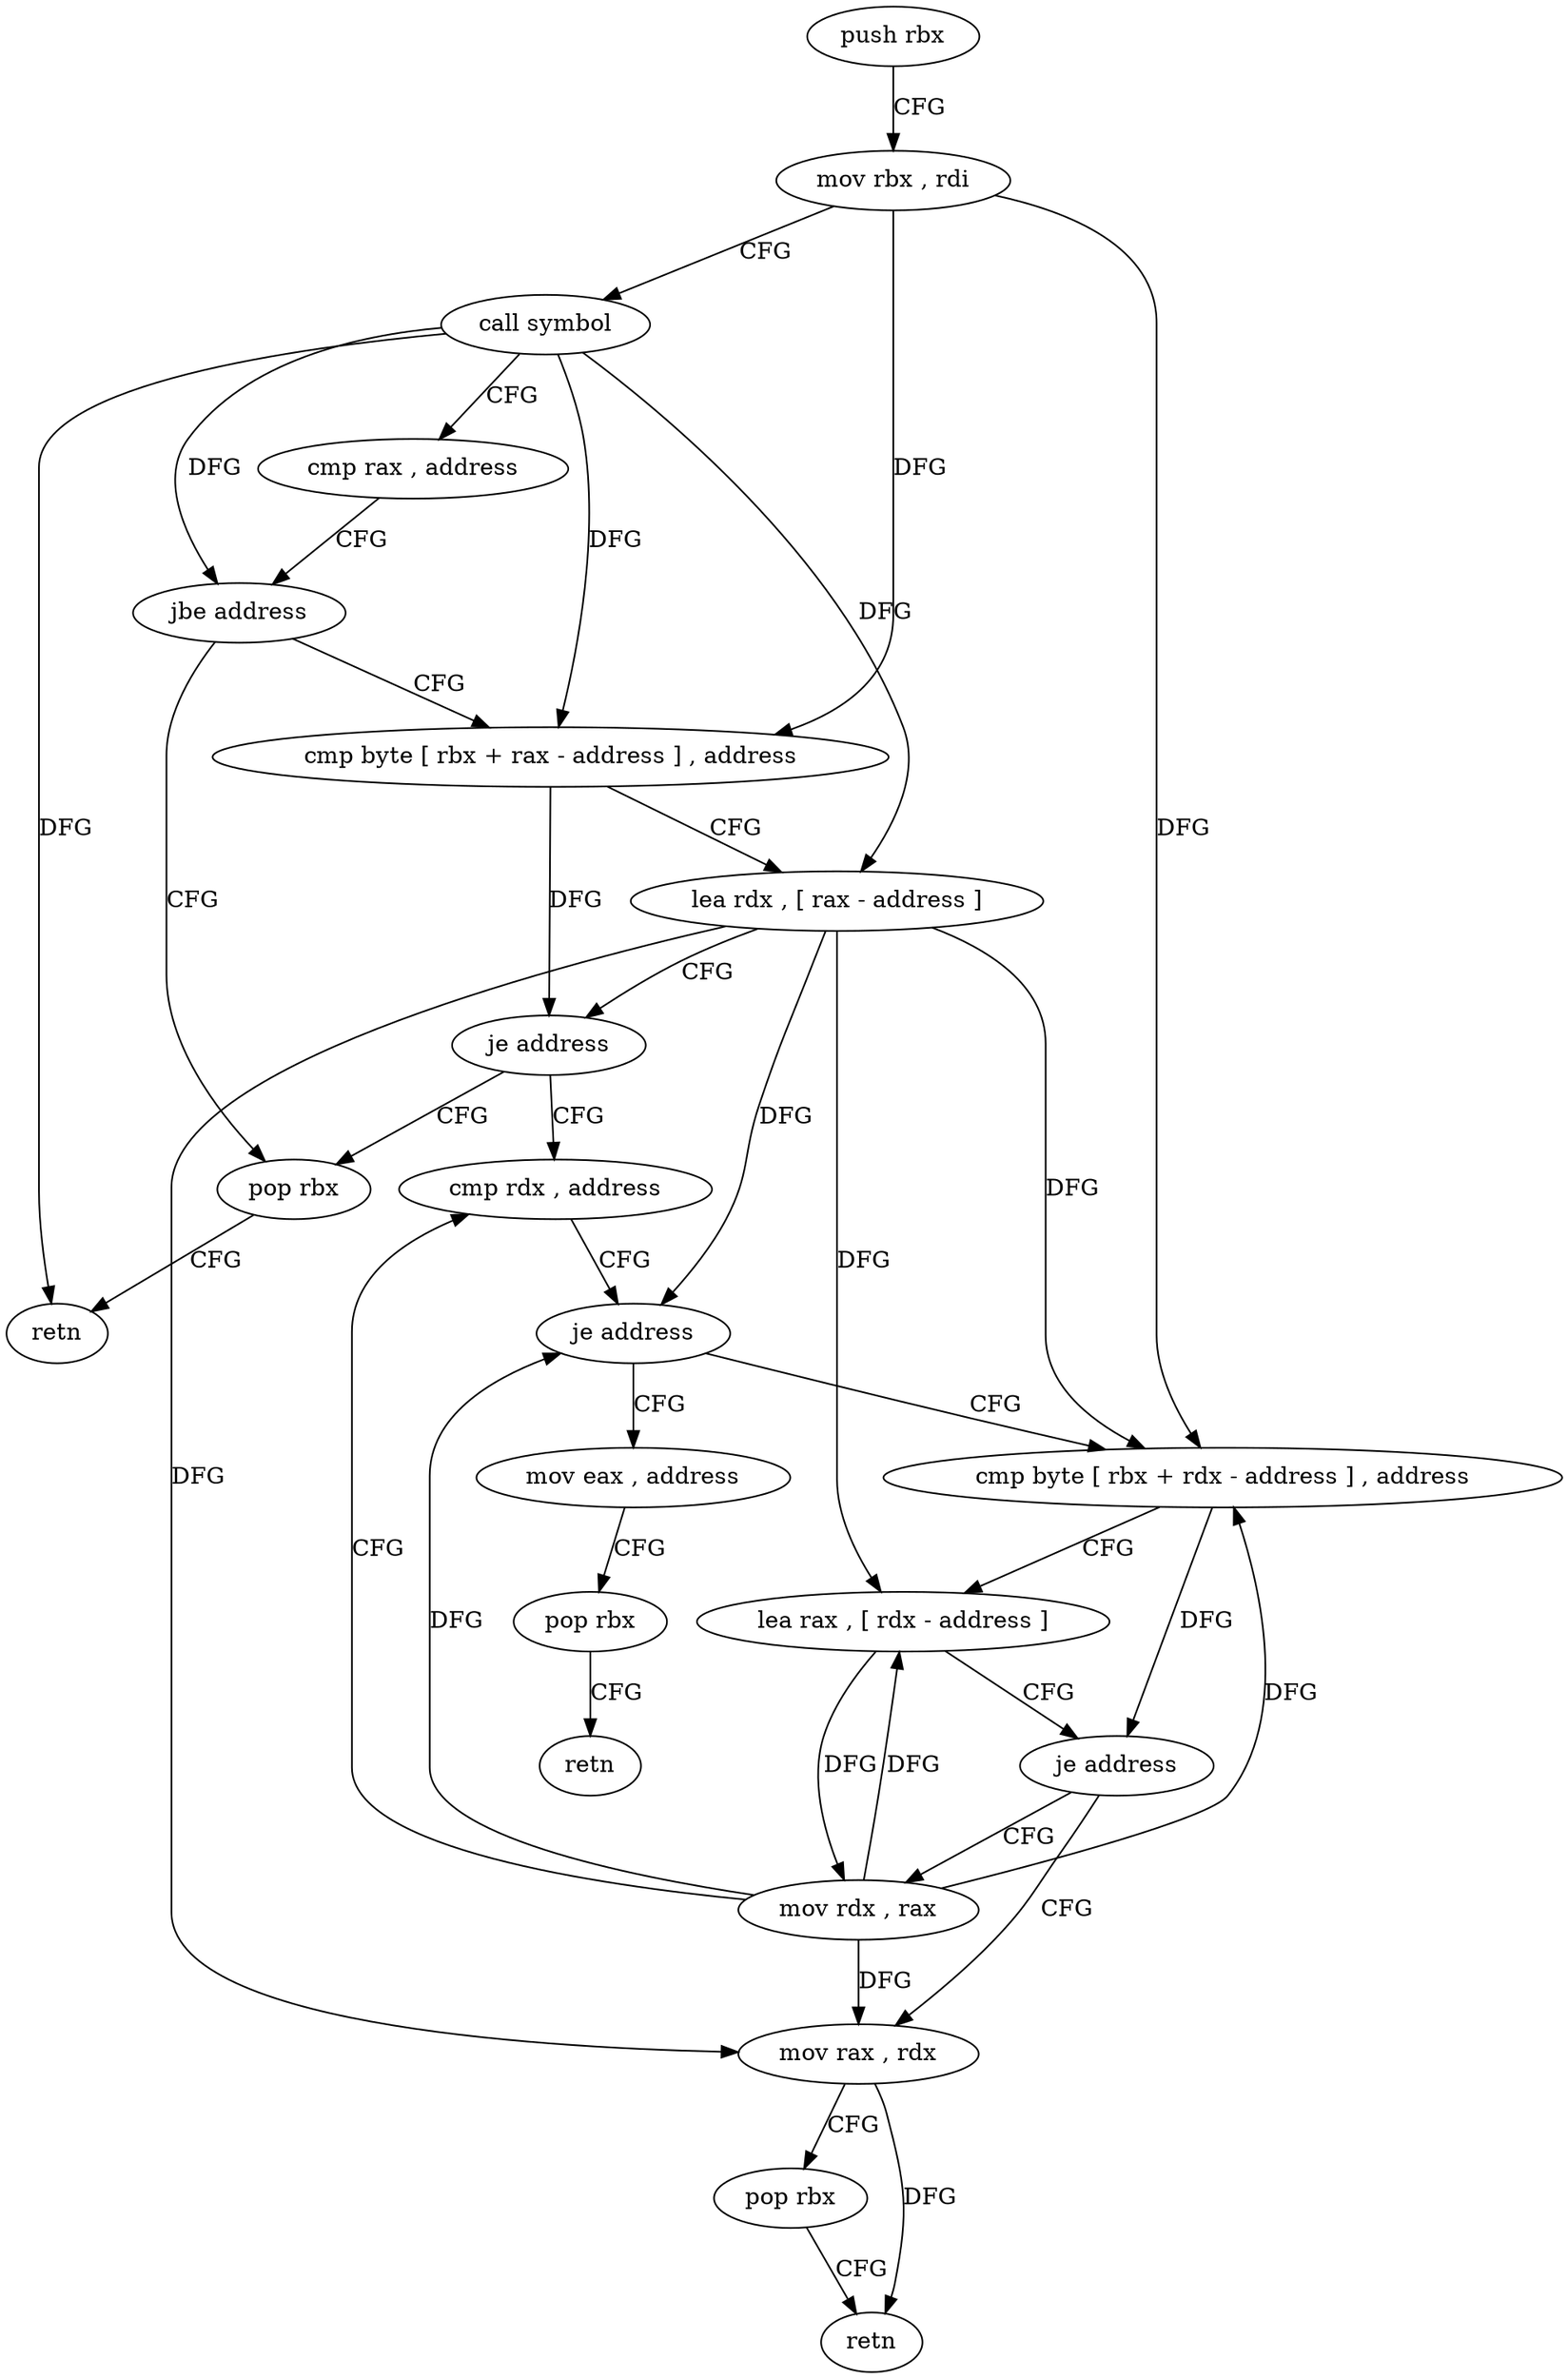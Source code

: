 digraph "func" {
"4402880" [label = "push rbx" ]
"4402881" [label = "mov rbx , rdi" ]
"4402884" [label = "call symbol" ]
"4402889" [label = "cmp rax , address" ]
"4402893" [label = "jbe address" ]
"4402906" [label = "pop rbx" ]
"4402895" [label = "cmp byte [ rbx + rax - address ] , address" ]
"4402907" [label = "retn" ]
"4402900" [label = "lea rdx , [ rax - address ]" ]
"4402904" [label = "je address" ]
"4402915" [label = "cmp rdx , address" ]
"4402919" [label = "je address" ]
"4402944" [label = "mov eax , address" ]
"4402921" [label = "cmp byte [ rbx + rdx - address ] , address" ]
"4402949" [label = "pop rbx" ]
"4402950" [label = "retn" ]
"4402926" [label = "lea rax , [ rdx - address ]" ]
"4402930" [label = "je address" ]
"4402912" [label = "mov rdx , rax" ]
"4402932" [label = "mov rax , rdx" ]
"4402935" [label = "pop rbx" ]
"4402936" [label = "retn" ]
"4402880" -> "4402881" [ label = "CFG" ]
"4402881" -> "4402884" [ label = "CFG" ]
"4402881" -> "4402895" [ label = "DFG" ]
"4402881" -> "4402921" [ label = "DFG" ]
"4402884" -> "4402889" [ label = "CFG" ]
"4402884" -> "4402893" [ label = "DFG" ]
"4402884" -> "4402907" [ label = "DFG" ]
"4402884" -> "4402895" [ label = "DFG" ]
"4402884" -> "4402900" [ label = "DFG" ]
"4402889" -> "4402893" [ label = "CFG" ]
"4402893" -> "4402906" [ label = "CFG" ]
"4402893" -> "4402895" [ label = "CFG" ]
"4402906" -> "4402907" [ label = "CFG" ]
"4402895" -> "4402900" [ label = "CFG" ]
"4402895" -> "4402904" [ label = "DFG" ]
"4402900" -> "4402904" [ label = "CFG" ]
"4402900" -> "4402919" [ label = "DFG" ]
"4402900" -> "4402921" [ label = "DFG" ]
"4402900" -> "4402926" [ label = "DFG" ]
"4402900" -> "4402932" [ label = "DFG" ]
"4402904" -> "4402915" [ label = "CFG" ]
"4402904" -> "4402906" [ label = "CFG" ]
"4402915" -> "4402919" [ label = "CFG" ]
"4402919" -> "4402944" [ label = "CFG" ]
"4402919" -> "4402921" [ label = "CFG" ]
"4402944" -> "4402949" [ label = "CFG" ]
"4402921" -> "4402926" [ label = "CFG" ]
"4402921" -> "4402930" [ label = "DFG" ]
"4402949" -> "4402950" [ label = "CFG" ]
"4402926" -> "4402930" [ label = "CFG" ]
"4402926" -> "4402912" [ label = "DFG" ]
"4402930" -> "4402912" [ label = "CFG" ]
"4402930" -> "4402932" [ label = "CFG" ]
"4402912" -> "4402915" [ label = "CFG" ]
"4402912" -> "4402919" [ label = "DFG" ]
"4402912" -> "4402921" [ label = "DFG" ]
"4402912" -> "4402926" [ label = "DFG" ]
"4402912" -> "4402932" [ label = "DFG" ]
"4402932" -> "4402935" [ label = "CFG" ]
"4402932" -> "4402936" [ label = "DFG" ]
"4402935" -> "4402936" [ label = "CFG" ]
}
